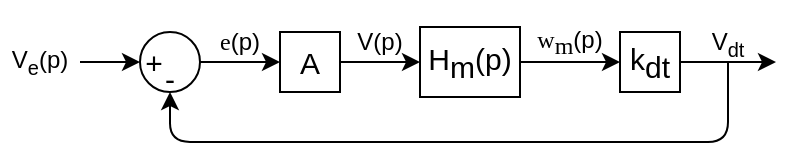 <mxfile version="14.9.8" type="device"><diagram id="19ZANXthenaWcpifYXHy" name="Page-1"><mxGraphModel dx="447" dy="255" grid="0" gridSize="10" guides="1" tooltips="1" connect="1" arrows="1" fold="1" page="1" pageScale="1" pageWidth="827" pageHeight="1169" math="0" shadow="0"><root><mxCell id="0"/><mxCell id="1" parent="0"/><mxCell id="P4QO7MwYfbTD6Tdv-Us5-1" value="V&lt;sub&gt;e&lt;/sub&gt;(p)" style="text;html=1;strokeColor=none;fillColor=none;align=center;verticalAlign=middle;whiteSpace=wrap;rounded=0;" vertex="1" parent="1"><mxGeometry x="50" y="230" width="40" height="20" as="geometry"/></mxCell><mxCell id="P4QO7MwYfbTD6Tdv-Us5-3" value="" style="endArrow=classic;html=1;entryX=0;entryY=0.5;entryDx=0;entryDy=0;exitX=1;exitY=0.5;exitDx=0;exitDy=0;" edge="1" parent="1" source="P4QO7MwYfbTD6Tdv-Us5-1" target="P4QO7MwYfbTD6Tdv-Us5-2"><mxGeometry width="50" height="50" relative="1" as="geometry"><mxPoint x="120" y="190" as="sourcePoint"/><mxPoint x="100" y="220" as="targetPoint"/></mxGeometry></mxCell><mxCell id="P4QO7MwYfbTD6Tdv-Us5-5" value="A" style="rounded=0;whiteSpace=wrap;html=1;fontSize=15;" vertex="1" parent="1"><mxGeometry x="190" y="225" width="30" height="30" as="geometry"/></mxCell><mxCell id="P4QO7MwYfbTD6Tdv-Us5-6" value="" style="endArrow=classic;html=1;fontSize=20;exitX=1;exitY=0.5;exitDx=0;exitDy=0;entryX=0;entryY=0.5;entryDx=0;entryDy=0;" edge="1" parent="1" source="P4QO7MwYfbTD6Tdv-Us5-2" target="P4QO7MwYfbTD6Tdv-Us5-5"><mxGeometry width="50" height="50" relative="1" as="geometry"><mxPoint x="300" y="250" as="sourcePoint"/><mxPoint x="200" y="240" as="targetPoint"/></mxGeometry></mxCell><mxCell id="P4QO7MwYfbTD6Tdv-Us5-7" value="&lt;p class=&quot;MsoNormal&quot; style=&quot;font-size: 12px;&quot;&gt;&lt;span style=&quot;font-family: symbol; font-size: 12px;&quot;&gt;&lt;font style=&quot;font-size: 12px;&quot;&gt;e&lt;/font&gt;&lt;/span&gt;&lt;span style=&quot;font-size: 12px;&quot;&gt;(p)&lt;/span&gt;&lt;/p&gt;" style="text;html=1;strokeColor=none;fillColor=none;align=center;verticalAlign=middle;whiteSpace=wrap;rounded=0;fontSize=12;" vertex="1" parent="1"><mxGeometry x="150" y="220" width="40" height="20" as="geometry"/></mxCell><mxCell id="P4QO7MwYfbTD6Tdv-Us5-8" value="H&lt;sub style=&quot;font-size: 15px;&quot;&gt;m&lt;/sub&gt;(p)" style="rounded=0;whiteSpace=wrap;html=1;fontSize=15;" vertex="1" parent="1"><mxGeometry x="260" y="222.5" width="50" height="35" as="geometry"/></mxCell><mxCell id="P4QO7MwYfbTD6Tdv-Us5-9" style="edgeStyle=orthogonalEdgeStyle;rounded=0;orthogonalLoop=1;jettySize=auto;html=1;exitX=0.5;exitY=1;exitDx=0;exitDy=0;fontSize=15;" edge="1" parent="1" source="P4QO7MwYfbTD6Tdv-Us5-8" target="P4QO7MwYfbTD6Tdv-Us5-8"><mxGeometry relative="1" as="geometry"/></mxCell><mxCell id="P4QO7MwYfbTD6Tdv-Us5-10" value="" style="endArrow=classic;html=1;fontSize=15;exitX=1;exitY=0.5;exitDx=0;exitDy=0;entryX=0;entryY=0.5;entryDx=0;entryDy=0;" edge="1" parent="1" source="P4QO7MwYfbTD6Tdv-Us5-5" target="P4QO7MwYfbTD6Tdv-Us5-8"><mxGeometry width="50" height="50" relative="1" as="geometry"><mxPoint x="240" y="200" as="sourcePoint"/><mxPoint x="290" y="150" as="targetPoint"/></mxGeometry></mxCell><mxCell id="P4QO7MwYfbTD6Tdv-Us5-11" value="V(p)" style="text;html=1;strokeColor=none;fillColor=none;align=center;verticalAlign=middle;whiteSpace=wrap;rounded=0;fontSize=12;" vertex="1" parent="1"><mxGeometry x="220" y="220" width="40" height="20" as="geometry"/></mxCell><mxCell id="P4QO7MwYfbTD6Tdv-Us5-14" value="k&lt;sub style=&quot;font-size: 15px;&quot;&gt;dt&lt;/sub&gt;" style="rounded=0;whiteSpace=wrap;html=1;fontSize=15;" vertex="1" parent="1"><mxGeometry x="360" y="225" width="30" height="30" as="geometry"/></mxCell><mxCell id="P4QO7MwYfbTD6Tdv-Us5-15" value="" style="endArrow=classic;html=1;fontSize=15;exitX=1;exitY=0.5;exitDx=0;exitDy=0;entryX=0;entryY=0.5;entryDx=0;entryDy=0;" edge="1" parent="1" source="P4QO7MwYfbTD6Tdv-Us5-8" target="P4QO7MwYfbTD6Tdv-Us5-14"><mxGeometry width="50" height="50" relative="1" as="geometry"><mxPoint x="240" y="200" as="sourcePoint"/><mxPoint x="290" y="150" as="targetPoint"/></mxGeometry></mxCell><mxCell id="P4QO7MwYfbTD6Tdv-Us5-16" value="&lt;p class=&quot;MsoNormal&quot; style=&quot;font-size: 12px&quot;&gt;&lt;span style=&quot;font-family: &amp;#34;symbol&amp;#34;&quot;&gt;w&lt;/span&gt;&lt;sub&gt;&lt;span style=&quot;font-family: &amp;#34;cambria&amp;#34; , serif ; font-size: 12px&quot;&gt;m&lt;/span&gt;&lt;/sub&gt;(p)&lt;/p&gt;" style="text;html=1;strokeColor=none;fillColor=none;align=center;verticalAlign=middle;whiteSpace=wrap;rounded=0;fontSize=15;" vertex="1" parent="1"><mxGeometry x="310" y="220" width="50" height="20" as="geometry"/></mxCell><mxCell id="P4QO7MwYfbTD6Tdv-Us5-17" value="" style="endArrow=classic;html=1;fontSize=15;exitX=1;exitY=0.5;exitDx=0;exitDy=0;edgeStyle=orthogonalEdgeStyle;" edge="1" parent="1" source="P4QO7MwYfbTD6Tdv-Us5-14"><mxGeometry width="50" height="50" relative="1" as="geometry"><mxPoint x="240" y="160" as="sourcePoint"/><mxPoint x="438" y="240" as="targetPoint"/></mxGeometry></mxCell><mxCell id="P4QO7MwYfbTD6Tdv-Us5-20" value="&lt;font style=&quot;font-size: 12px&quot;&gt;V&lt;sub&gt;dt&lt;/sub&gt;&lt;/font&gt;" style="text;html=1;strokeColor=none;fillColor=none;align=center;verticalAlign=middle;whiteSpace=wrap;rounded=0;fontSize=15;" vertex="1" parent="1"><mxGeometry x="403" y="220" width="22" height="20" as="geometry"/></mxCell><mxCell id="P4QO7MwYfbTD6Tdv-Us5-22" value="" style="group" vertex="1" connectable="0" parent="1"><mxGeometry x="117" y="225" width="33" height="32.5" as="geometry"/></mxCell><mxCell id="P4QO7MwYfbTD6Tdv-Us5-2" value="" style="ellipse;whiteSpace=wrap;html=1;aspect=fixed;" vertex="1" parent="P4QO7MwYfbTD6Tdv-Us5-22"><mxGeometry x="3" width="30" height="30" as="geometry"/></mxCell><mxCell id="P4QO7MwYfbTD6Tdv-Us5-4" value="+" style="text;html=1;strokeColor=none;fillColor=none;align=center;verticalAlign=middle;whiteSpace=wrap;rounded=0;perimeterSpacing=0;fontSize=15;" vertex="1" parent="P4QO7MwYfbTD6Tdv-Us5-22"><mxGeometry y="5" width="20" height="20" as="geometry"/></mxCell><mxCell id="P4QO7MwYfbTD6Tdv-Us5-19" value="-" style="text;html=1;strokeColor=none;fillColor=none;align=center;verticalAlign=middle;whiteSpace=wrap;rounded=0;perimeterSpacing=0;fontSize=15;" vertex="1" parent="P4QO7MwYfbTD6Tdv-Us5-22"><mxGeometry x="8" y="12.5" width="20" height="20" as="geometry"/></mxCell><mxCell id="P4QO7MwYfbTD6Tdv-Us5-24" value="" style="endArrow=classic;html=1;fontSize=15;exitX=0.5;exitY=1;exitDx=0;exitDy=0;entryX=0.5;entryY=1;entryDx=0;entryDy=0;" edge="1" parent="1" source="P4QO7MwYfbTD6Tdv-Us5-20" target="P4QO7MwYfbTD6Tdv-Us5-2"><mxGeometry width="50" height="50" relative="1" as="geometry"><mxPoint x="240" y="290" as="sourcePoint"/><mxPoint x="290" y="330" as="targetPoint"/><Array as="points"><mxPoint x="414" y="280"/><mxPoint x="135" y="280"/></Array></mxGeometry></mxCell></root></mxGraphModel></diagram></mxfile>